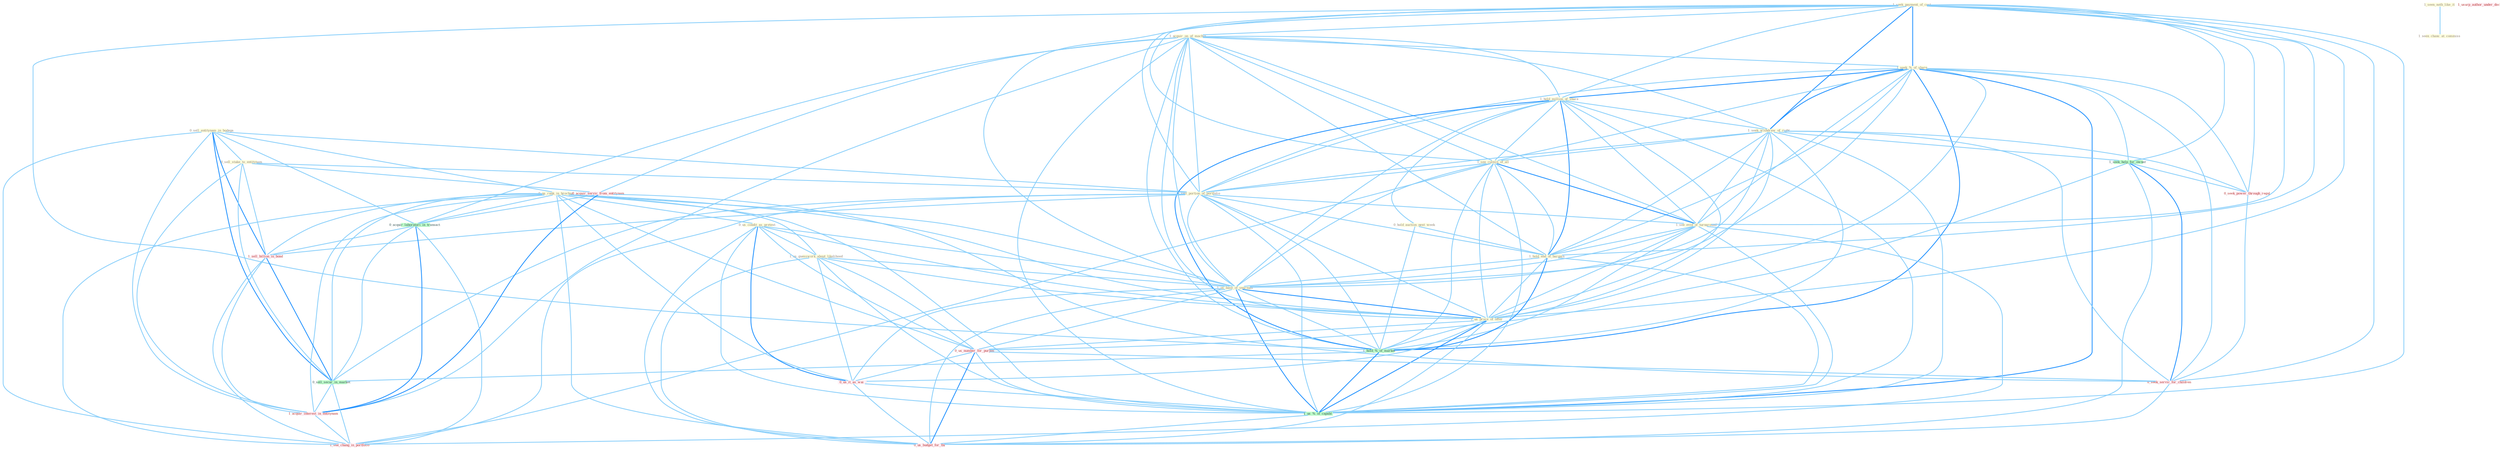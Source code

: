 Graph G{ 
    node
    [shape=polygon,style=filled,width=.5,height=.06,color="#BDFCC9",fixedsize=true,fontsize=4,
    fontcolor="#2f4f4f"];
    {node
    [color="#ffffe0", fontcolor="#8b7d6b"] "0_sell_entitynam_in_bodega " "1_seek_payment_of_cost " "1_seen_noth_like_it " "1_acquir_on_of_machin " "1_seek_%_of_share " "0_us_rank_in_brochur " "1_seen_chanc_at_commiss " "1_hold_million_of_share " "0_sell_stake_to_entitynam " "1_seek_withdraw_of_right " "0_us_condit_as_pretext " "1_see_culmin_of_all " "1_us_guesswork_about_likelihood " "1_sell_portion_of_portfolio " "0_hold_auction_next_week " "1_see_evid_of_turnaround " "1_hold_end_of_bargain " "1_us_base_of_yearnum " "1_us_proce_of_offer "}
{node [color="#fff0f5", fontcolor="#b22222"] "0_acquir_servic_from_entitynam " "0_seek_power_through_regul " "0_us_number_for_purpos " "1_sell_billion_in_bond " "0_us_it_as_wai " "1_usurp_author_under_doctrin " "1_acquir_interest_in_entitynam " "0_seek_servic_for_children " "1_see_chang_in_portfolio " "0_us_budget_for_thi "}
edge [color="#B0E2FF"];

	"0_sell_entitynam_in_bodega " -- "0_us_rank_in_brochur " [w="1", color="#87cefa" ];
	"0_sell_entitynam_in_bodega " -- "0_sell_stake_to_entitynam " [w="1", color="#87cefa" ];
	"0_sell_entitynam_in_bodega " -- "1_sell_portion_of_portfolio " [w="1", color="#87cefa" ];
	"0_sell_entitynam_in_bodega " -- "0_acquir_laboratori_in_transact " [w="1", color="#87cefa" ];
	"0_sell_entitynam_in_bodega " -- "1_sell_billion_in_bond " [w="2", color="#1e90ff" , len=0.8];
	"0_sell_entitynam_in_bodega " -- "0_sell_secur_in_market " [w="2", color="#1e90ff" , len=0.8];
	"0_sell_entitynam_in_bodega " -- "1_acquir_interest_in_entitynam " [w="1", color="#87cefa" ];
	"0_sell_entitynam_in_bodega " -- "1_see_chang_in_portfolio " [w="1", color="#87cefa" ];
	"1_seek_payment_of_cost " -- "1_acquir_on_of_machin " [w="1", color="#87cefa" ];
	"1_seek_payment_of_cost " -- "1_seek_%_of_share " [w="2", color="#1e90ff" , len=0.8];
	"1_seek_payment_of_cost " -- "1_hold_million_of_share " [w="1", color="#87cefa" ];
	"1_seek_payment_of_cost " -- "1_seek_withdraw_of_right " [w="2", color="#1e90ff" , len=0.8];
	"1_seek_payment_of_cost " -- "1_see_culmin_of_all " [w="1", color="#87cefa" ];
	"1_seek_payment_of_cost " -- "1_sell_portion_of_portfolio " [w="1", color="#87cefa" ];
	"1_seek_payment_of_cost " -- "1_see_evid_of_turnaround " [w="1", color="#87cefa" ];
	"1_seek_payment_of_cost " -- "1_hold_end_of_bargain " [w="1", color="#87cefa" ];
	"1_seek_payment_of_cost " -- "1_us_base_of_yearnum " [w="1", color="#87cefa" ];
	"1_seek_payment_of_cost " -- "1_us_proce_of_offer " [w="1", color="#87cefa" ];
	"1_seek_payment_of_cost " -- "1_seek_help_for_owner " [w="1", color="#87cefa" ];
	"1_seek_payment_of_cost " -- "1_hold_%_of_market " [w="1", color="#87cefa" ];
	"1_seek_payment_of_cost " -- "0_seek_power_through_regul " [w="1", color="#87cefa" ];
	"1_seek_payment_of_cost " -- "1_us_%_of_capabl " [w="1", color="#87cefa" ];
	"1_seek_payment_of_cost " -- "0_seek_servic_for_children " [w="1", color="#87cefa" ];
	"1_seen_noth_like_it " -- "1_seen_chanc_at_commiss " [w="1", color="#87cefa" ];
	"1_acquir_on_of_machin " -- "1_seek_%_of_share " [w="1", color="#87cefa" ];
	"1_acquir_on_of_machin " -- "1_hold_million_of_share " [w="1", color="#87cefa" ];
	"1_acquir_on_of_machin " -- "1_seek_withdraw_of_right " [w="1", color="#87cefa" ];
	"1_acquir_on_of_machin " -- "1_see_culmin_of_all " [w="1", color="#87cefa" ];
	"1_acquir_on_of_machin " -- "1_sell_portion_of_portfolio " [w="1", color="#87cefa" ];
	"1_acquir_on_of_machin " -- "1_see_evid_of_turnaround " [w="1", color="#87cefa" ];
	"1_acquir_on_of_machin " -- "1_hold_end_of_bargain " [w="1", color="#87cefa" ];
	"1_acquir_on_of_machin " -- "1_us_base_of_yearnum " [w="1", color="#87cefa" ];
	"1_acquir_on_of_machin " -- "1_us_proce_of_offer " [w="1", color="#87cefa" ];
	"1_acquir_on_of_machin " -- "0_acquir_servic_from_entitynam " [w="1", color="#87cefa" ];
	"1_acquir_on_of_machin " -- "1_hold_%_of_market " [w="1", color="#87cefa" ];
	"1_acquir_on_of_machin " -- "0_acquir_laboratori_in_transact " [w="1", color="#87cefa" ];
	"1_acquir_on_of_machin " -- "1_us_%_of_capabl " [w="1", color="#87cefa" ];
	"1_acquir_on_of_machin " -- "1_acquir_interest_in_entitynam " [w="1", color="#87cefa" ];
	"1_seek_%_of_share " -- "1_hold_million_of_share " [w="2", color="#1e90ff" , len=0.8];
	"1_seek_%_of_share " -- "1_seek_withdraw_of_right " [w="2", color="#1e90ff" , len=0.8];
	"1_seek_%_of_share " -- "1_see_culmin_of_all " [w="1", color="#87cefa" ];
	"1_seek_%_of_share " -- "1_sell_portion_of_portfolio " [w="1", color="#87cefa" ];
	"1_seek_%_of_share " -- "1_see_evid_of_turnaround " [w="1", color="#87cefa" ];
	"1_seek_%_of_share " -- "1_hold_end_of_bargain " [w="1", color="#87cefa" ];
	"1_seek_%_of_share " -- "1_us_base_of_yearnum " [w="1", color="#87cefa" ];
	"1_seek_%_of_share " -- "1_us_proce_of_offer " [w="1", color="#87cefa" ];
	"1_seek_%_of_share " -- "1_seek_help_for_owner " [w="1", color="#87cefa" ];
	"1_seek_%_of_share " -- "1_hold_%_of_market " [w="2", color="#1e90ff" , len=0.8];
	"1_seek_%_of_share " -- "0_seek_power_through_regul " [w="1", color="#87cefa" ];
	"1_seek_%_of_share " -- "1_us_%_of_capabl " [w="2", color="#1e90ff" , len=0.8];
	"1_seek_%_of_share " -- "0_seek_servic_for_children " [w="1", color="#87cefa" ];
	"0_us_rank_in_brochur " -- "0_us_condit_as_pretext " [w="1", color="#87cefa" ];
	"0_us_rank_in_brochur " -- "1_us_guesswork_about_likelihood " [w="1", color="#87cefa" ];
	"0_us_rank_in_brochur " -- "1_us_base_of_yearnum " [w="1", color="#87cefa" ];
	"0_us_rank_in_brochur " -- "1_us_proce_of_offer " [w="1", color="#87cefa" ];
	"0_us_rank_in_brochur " -- "0_us_number_for_purpos " [w="1", color="#87cefa" ];
	"0_us_rank_in_brochur " -- "0_acquir_laboratori_in_transact " [w="1", color="#87cefa" ];
	"0_us_rank_in_brochur " -- "1_sell_billion_in_bond " [w="1", color="#87cefa" ];
	"0_us_rank_in_brochur " -- "0_us_it_as_wai " [w="1", color="#87cefa" ];
	"0_us_rank_in_brochur " -- "1_us_%_of_capabl " [w="1", color="#87cefa" ];
	"0_us_rank_in_brochur " -- "0_sell_secur_in_market " [w="1", color="#87cefa" ];
	"0_us_rank_in_brochur " -- "1_acquir_interest_in_entitynam " [w="1", color="#87cefa" ];
	"0_us_rank_in_brochur " -- "1_see_chang_in_portfolio " [w="1", color="#87cefa" ];
	"0_us_rank_in_brochur " -- "0_us_budget_for_thi " [w="1", color="#87cefa" ];
	"1_hold_million_of_share " -- "1_seek_withdraw_of_right " [w="1", color="#87cefa" ];
	"1_hold_million_of_share " -- "1_see_culmin_of_all " [w="1", color="#87cefa" ];
	"1_hold_million_of_share " -- "1_sell_portion_of_portfolio " [w="1", color="#87cefa" ];
	"1_hold_million_of_share " -- "0_hold_auction_next_week " [w="1", color="#87cefa" ];
	"1_hold_million_of_share " -- "1_see_evid_of_turnaround " [w="1", color="#87cefa" ];
	"1_hold_million_of_share " -- "1_hold_end_of_bargain " [w="2", color="#1e90ff" , len=0.8];
	"1_hold_million_of_share " -- "1_us_base_of_yearnum " [w="1", color="#87cefa" ];
	"1_hold_million_of_share " -- "1_us_proce_of_offer " [w="1", color="#87cefa" ];
	"1_hold_million_of_share " -- "1_hold_%_of_market " [w="2", color="#1e90ff" , len=0.8];
	"1_hold_million_of_share " -- "1_us_%_of_capabl " [w="1", color="#87cefa" ];
	"0_sell_stake_to_entitynam " -- "1_sell_portion_of_portfolio " [w="1", color="#87cefa" ];
	"0_sell_stake_to_entitynam " -- "0_acquir_servic_from_entitynam " [w="1", color="#87cefa" ];
	"0_sell_stake_to_entitynam " -- "1_sell_billion_in_bond " [w="1", color="#87cefa" ];
	"0_sell_stake_to_entitynam " -- "0_sell_secur_in_market " [w="1", color="#87cefa" ];
	"0_sell_stake_to_entitynam " -- "1_acquir_interest_in_entitynam " [w="1", color="#87cefa" ];
	"1_seek_withdraw_of_right " -- "1_see_culmin_of_all " [w="1", color="#87cefa" ];
	"1_seek_withdraw_of_right " -- "1_sell_portion_of_portfolio " [w="1", color="#87cefa" ];
	"1_seek_withdraw_of_right " -- "1_see_evid_of_turnaround " [w="1", color="#87cefa" ];
	"1_seek_withdraw_of_right " -- "1_hold_end_of_bargain " [w="1", color="#87cefa" ];
	"1_seek_withdraw_of_right " -- "1_us_base_of_yearnum " [w="1", color="#87cefa" ];
	"1_seek_withdraw_of_right " -- "1_us_proce_of_offer " [w="1", color="#87cefa" ];
	"1_seek_withdraw_of_right " -- "1_seek_help_for_owner " [w="1", color="#87cefa" ];
	"1_seek_withdraw_of_right " -- "1_hold_%_of_market " [w="1", color="#87cefa" ];
	"1_seek_withdraw_of_right " -- "0_seek_power_through_regul " [w="1", color="#87cefa" ];
	"1_seek_withdraw_of_right " -- "1_us_%_of_capabl " [w="1", color="#87cefa" ];
	"1_seek_withdraw_of_right " -- "0_seek_servic_for_children " [w="1", color="#87cefa" ];
	"0_us_condit_as_pretext " -- "1_us_guesswork_about_likelihood " [w="1", color="#87cefa" ];
	"0_us_condit_as_pretext " -- "1_us_base_of_yearnum " [w="1", color="#87cefa" ];
	"0_us_condit_as_pretext " -- "1_us_proce_of_offer " [w="1", color="#87cefa" ];
	"0_us_condit_as_pretext " -- "0_us_number_for_purpos " [w="1", color="#87cefa" ];
	"0_us_condit_as_pretext " -- "0_us_it_as_wai " [w="2", color="#1e90ff" , len=0.8];
	"0_us_condit_as_pretext " -- "1_us_%_of_capabl " [w="1", color="#87cefa" ];
	"0_us_condit_as_pretext " -- "0_us_budget_for_thi " [w="1", color="#87cefa" ];
	"1_see_culmin_of_all " -- "1_sell_portion_of_portfolio " [w="1", color="#87cefa" ];
	"1_see_culmin_of_all " -- "1_see_evid_of_turnaround " [w="2", color="#1e90ff" , len=0.8];
	"1_see_culmin_of_all " -- "1_hold_end_of_bargain " [w="1", color="#87cefa" ];
	"1_see_culmin_of_all " -- "1_us_base_of_yearnum " [w="1", color="#87cefa" ];
	"1_see_culmin_of_all " -- "1_us_proce_of_offer " [w="1", color="#87cefa" ];
	"1_see_culmin_of_all " -- "1_hold_%_of_market " [w="1", color="#87cefa" ];
	"1_see_culmin_of_all " -- "1_us_%_of_capabl " [w="1", color="#87cefa" ];
	"1_see_culmin_of_all " -- "1_see_chang_in_portfolio " [w="1", color="#87cefa" ];
	"1_us_guesswork_about_likelihood " -- "1_us_base_of_yearnum " [w="1", color="#87cefa" ];
	"1_us_guesswork_about_likelihood " -- "1_us_proce_of_offer " [w="1", color="#87cefa" ];
	"1_us_guesswork_about_likelihood " -- "0_us_number_for_purpos " [w="1", color="#87cefa" ];
	"1_us_guesswork_about_likelihood " -- "0_us_it_as_wai " [w="1", color="#87cefa" ];
	"1_us_guesswork_about_likelihood " -- "1_us_%_of_capabl " [w="1", color="#87cefa" ];
	"1_us_guesswork_about_likelihood " -- "0_us_budget_for_thi " [w="1", color="#87cefa" ];
	"1_sell_portion_of_portfolio " -- "1_see_evid_of_turnaround " [w="1", color="#87cefa" ];
	"1_sell_portion_of_portfolio " -- "1_hold_end_of_bargain " [w="1", color="#87cefa" ];
	"1_sell_portion_of_portfolio " -- "1_us_base_of_yearnum " [w="1", color="#87cefa" ];
	"1_sell_portion_of_portfolio " -- "1_us_proce_of_offer " [w="1", color="#87cefa" ];
	"1_sell_portion_of_portfolio " -- "1_hold_%_of_market " [w="1", color="#87cefa" ];
	"1_sell_portion_of_portfolio " -- "1_sell_billion_in_bond " [w="1", color="#87cefa" ];
	"1_sell_portion_of_portfolio " -- "1_us_%_of_capabl " [w="1", color="#87cefa" ];
	"1_sell_portion_of_portfolio " -- "0_sell_secur_in_market " [w="1", color="#87cefa" ];
	"1_sell_portion_of_portfolio " -- "1_see_chang_in_portfolio " [w="1", color="#87cefa" ];
	"0_hold_auction_next_week " -- "1_hold_end_of_bargain " [w="1", color="#87cefa" ];
	"0_hold_auction_next_week " -- "1_hold_%_of_market " [w="1", color="#87cefa" ];
	"1_see_evid_of_turnaround " -- "1_hold_end_of_bargain " [w="1", color="#87cefa" ];
	"1_see_evid_of_turnaround " -- "1_us_base_of_yearnum " [w="1", color="#87cefa" ];
	"1_see_evid_of_turnaround " -- "1_us_proce_of_offer " [w="1", color="#87cefa" ];
	"1_see_evid_of_turnaround " -- "1_hold_%_of_market " [w="1", color="#87cefa" ];
	"1_see_evid_of_turnaround " -- "1_us_%_of_capabl " [w="1", color="#87cefa" ];
	"1_see_evid_of_turnaround " -- "1_see_chang_in_portfolio " [w="1", color="#87cefa" ];
	"1_hold_end_of_bargain " -- "1_us_base_of_yearnum " [w="1", color="#87cefa" ];
	"1_hold_end_of_bargain " -- "1_us_proce_of_offer " [w="1", color="#87cefa" ];
	"1_hold_end_of_bargain " -- "1_hold_%_of_market " [w="2", color="#1e90ff" , len=0.8];
	"1_hold_end_of_bargain " -- "1_us_%_of_capabl " [w="1", color="#87cefa" ];
	"1_us_base_of_yearnum " -- "1_us_proce_of_offer " [w="2", color="#1e90ff" , len=0.8];
	"1_us_base_of_yearnum " -- "1_hold_%_of_market " [w="1", color="#87cefa" ];
	"1_us_base_of_yearnum " -- "0_us_number_for_purpos " [w="1", color="#87cefa" ];
	"1_us_base_of_yearnum " -- "0_us_it_as_wai " [w="1", color="#87cefa" ];
	"1_us_base_of_yearnum " -- "1_us_%_of_capabl " [w="2", color="#1e90ff" , len=0.8];
	"1_us_base_of_yearnum " -- "0_us_budget_for_thi " [w="1", color="#87cefa" ];
	"1_us_proce_of_offer " -- "1_hold_%_of_market " [w="1", color="#87cefa" ];
	"1_us_proce_of_offer " -- "0_us_number_for_purpos " [w="1", color="#87cefa" ];
	"1_us_proce_of_offer " -- "0_us_it_as_wai " [w="1", color="#87cefa" ];
	"1_us_proce_of_offer " -- "1_us_%_of_capabl " [w="2", color="#1e90ff" , len=0.8];
	"1_us_proce_of_offer " -- "0_us_budget_for_thi " [w="1", color="#87cefa" ];
	"1_seek_help_for_owner " -- "0_seek_power_through_regul " [w="1", color="#87cefa" ];
	"1_seek_help_for_owner " -- "0_us_number_for_purpos " [w="1", color="#87cefa" ];
	"1_seek_help_for_owner " -- "0_seek_servic_for_children " [w="2", color="#1e90ff" , len=0.8];
	"1_seek_help_for_owner " -- "0_us_budget_for_thi " [w="1", color="#87cefa" ];
	"0_acquir_servic_from_entitynam " -- "0_acquir_laboratori_in_transact " [w="1", color="#87cefa" ];
	"0_acquir_servic_from_entitynam " -- "1_acquir_interest_in_entitynam " [w="2", color="#1e90ff" , len=0.8];
	"0_acquir_servic_from_entitynam " -- "0_seek_servic_for_children " [w="1", color="#87cefa" ];
	"1_hold_%_of_market " -- "1_us_%_of_capabl " [w="2", color="#1e90ff" , len=0.8];
	"1_hold_%_of_market " -- "0_sell_secur_in_market " [w="1", color="#87cefa" ];
	"0_seek_power_through_regul " -- "0_seek_servic_for_children " [w="1", color="#87cefa" ];
	"0_us_number_for_purpos " -- "0_us_it_as_wai " [w="1", color="#87cefa" ];
	"0_us_number_for_purpos " -- "1_us_%_of_capabl " [w="1", color="#87cefa" ];
	"0_us_number_for_purpos " -- "0_seek_servic_for_children " [w="1", color="#87cefa" ];
	"0_us_number_for_purpos " -- "0_us_budget_for_thi " [w="2", color="#1e90ff" , len=0.8];
	"0_acquir_laboratori_in_transact " -- "1_sell_billion_in_bond " [w="1", color="#87cefa" ];
	"0_acquir_laboratori_in_transact " -- "0_sell_secur_in_market " [w="1", color="#87cefa" ];
	"0_acquir_laboratori_in_transact " -- "1_acquir_interest_in_entitynam " [w="2", color="#1e90ff" , len=0.8];
	"0_acquir_laboratori_in_transact " -- "1_see_chang_in_portfolio " [w="1", color="#87cefa" ];
	"1_sell_billion_in_bond " -- "0_sell_secur_in_market " [w="2", color="#1e90ff" , len=0.8];
	"1_sell_billion_in_bond " -- "1_acquir_interest_in_entitynam " [w="1", color="#87cefa" ];
	"1_sell_billion_in_bond " -- "1_see_chang_in_portfolio " [w="1", color="#87cefa" ];
	"0_us_it_as_wai " -- "1_us_%_of_capabl " [w="1", color="#87cefa" ];
	"0_us_it_as_wai " -- "0_us_budget_for_thi " [w="1", color="#87cefa" ];
	"1_us_%_of_capabl " -- "0_us_budget_for_thi " [w="1", color="#87cefa" ];
	"0_sell_secur_in_market " -- "1_acquir_interest_in_entitynam " [w="1", color="#87cefa" ];
	"0_sell_secur_in_market " -- "1_see_chang_in_portfolio " [w="1", color="#87cefa" ];
	"1_acquir_interest_in_entitynam " -- "1_see_chang_in_portfolio " [w="1", color="#87cefa" ];
	"0_seek_servic_for_children " -- "0_us_budget_for_thi " [w="1", color="#87cefa" ];
}
